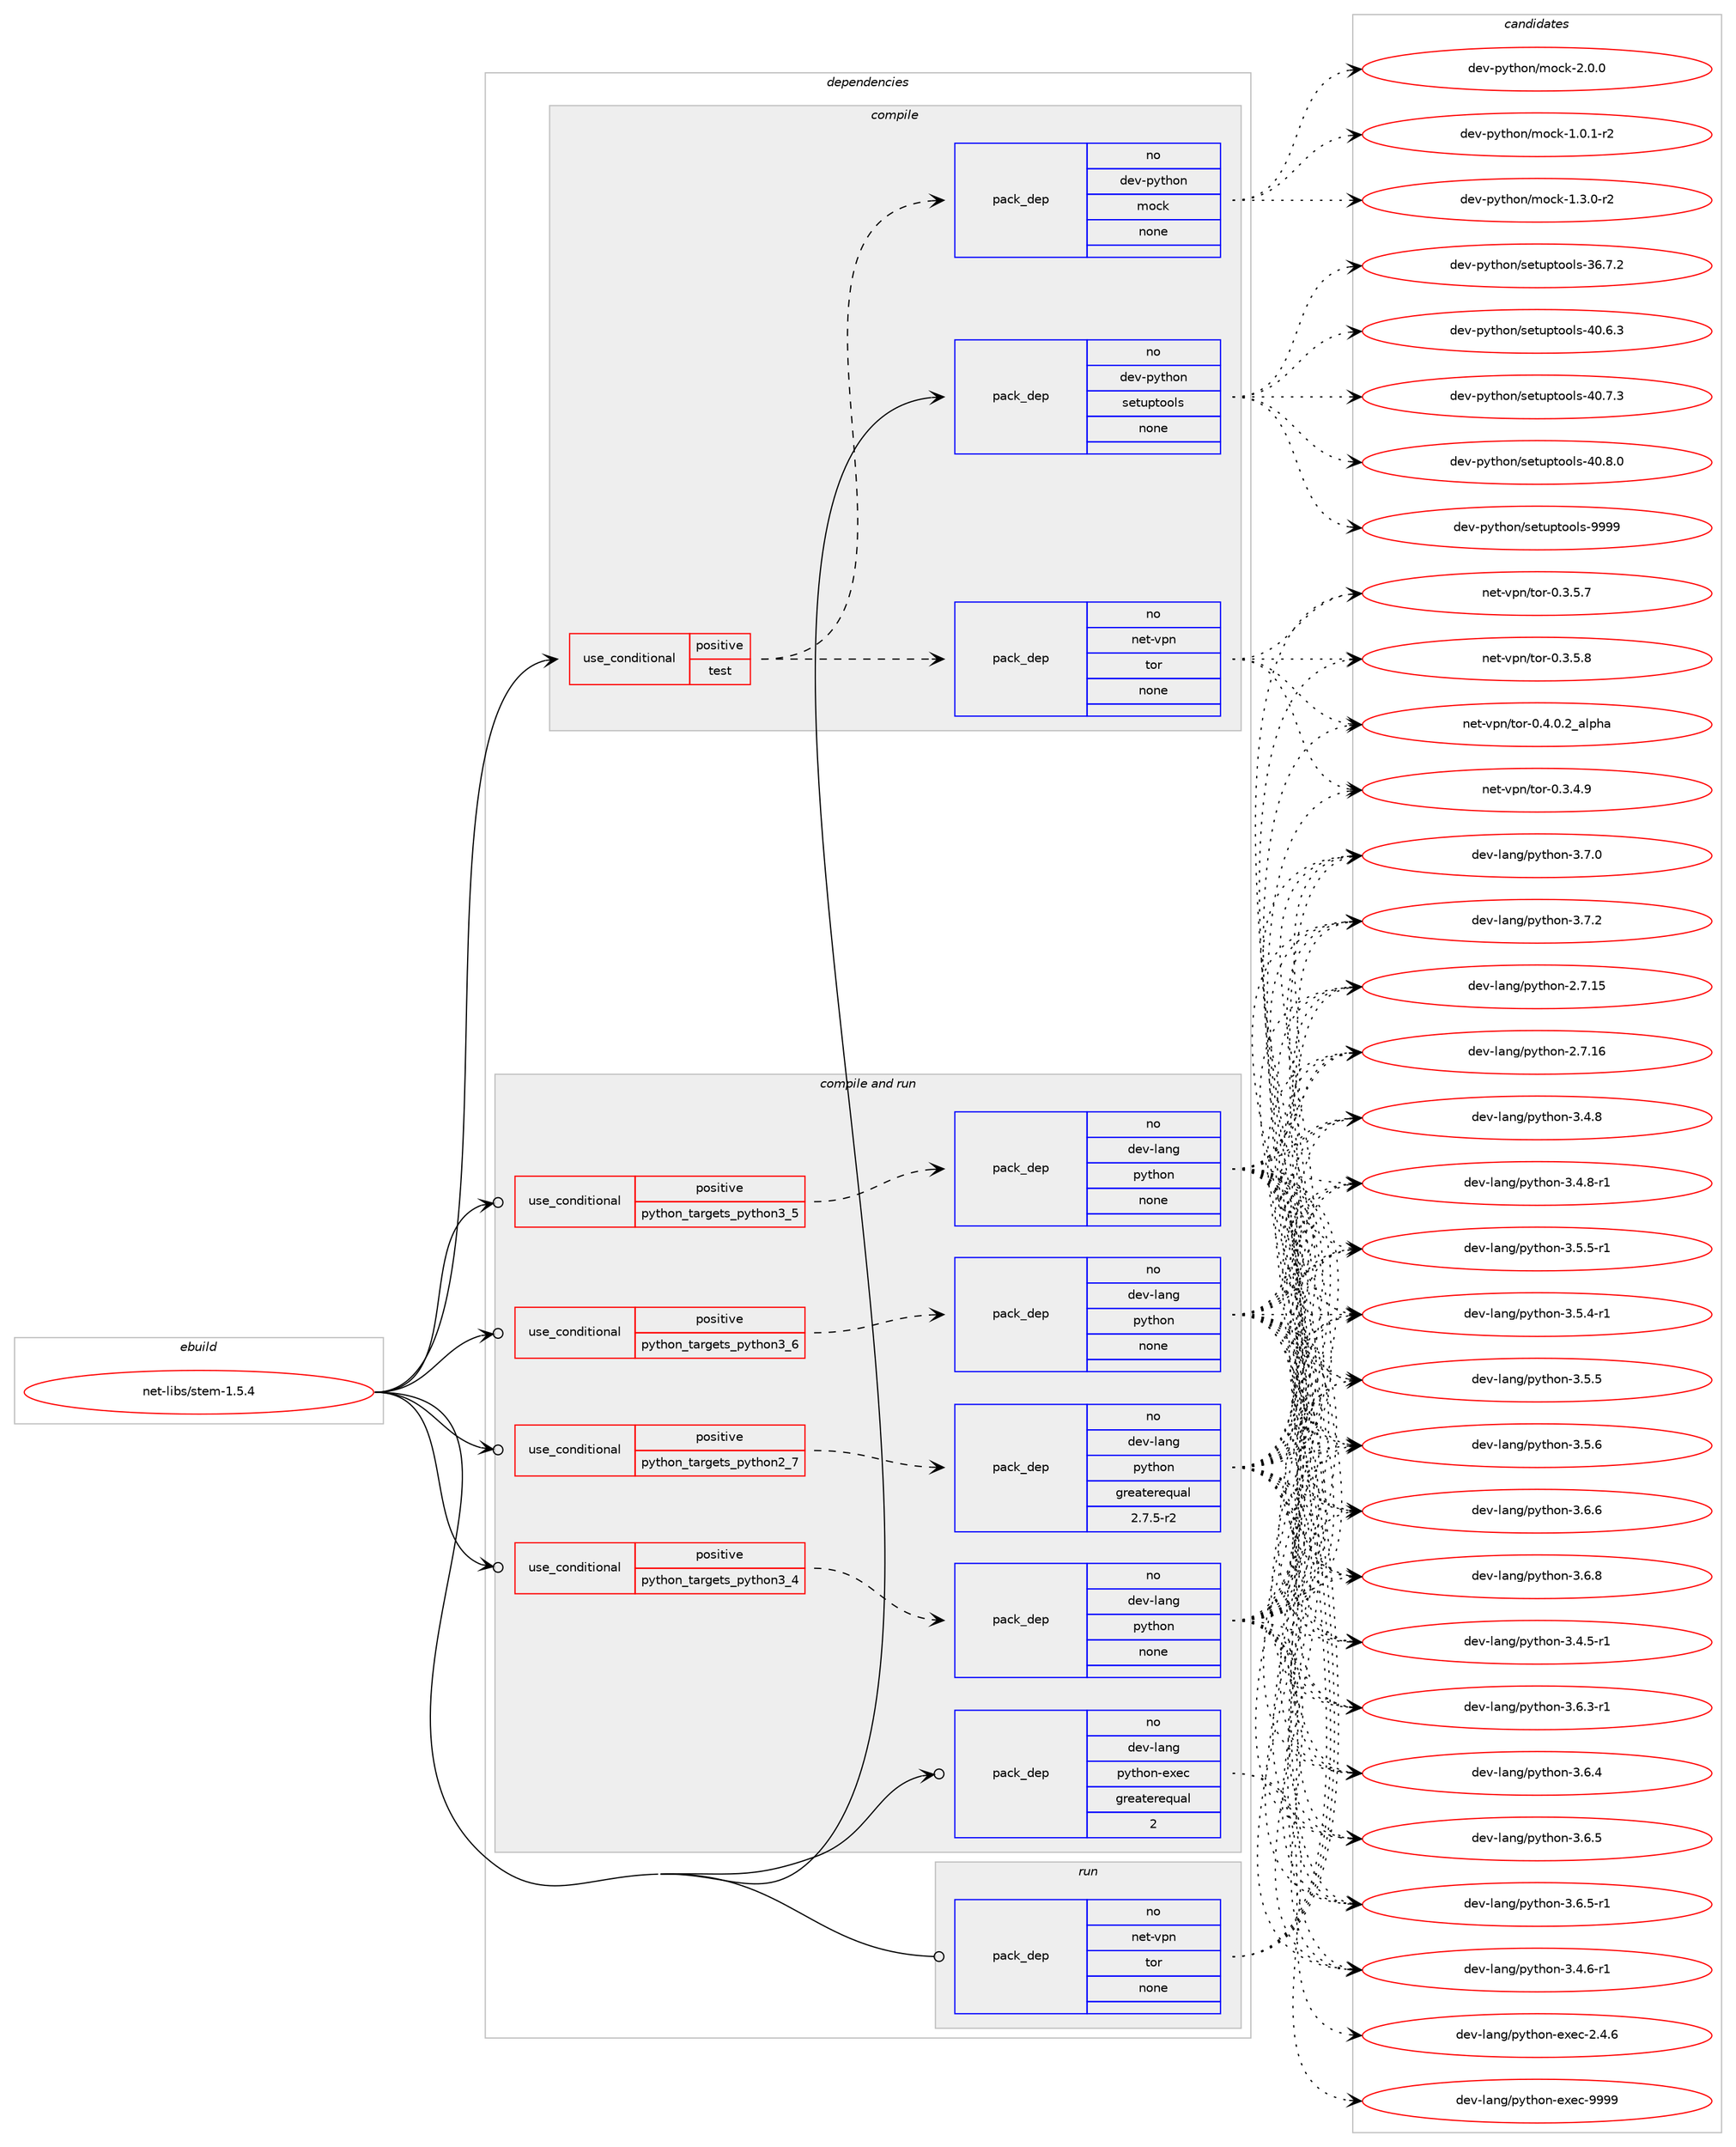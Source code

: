digraph prolog {

# *************
# Graph options
# *************

newrank=true;
concentrate=true;
compound=true;
graph [rankdir=LR,fontname=Helvetica,fontsize=10,ranksep=1.5];#, ranksep=2.5, nodesep=0.2];
edge  [arrowhead=vee];
node  [fontname=Helvetica,fontsize=10];

# **********
# The ebuild
# **********

subgraph cluster_leftcol {
color=gray;
rank=same;
label=<<i>ebuild</i>>;
id [label="net-libs/stem-1.5.4", color=red, width=4, href="../net-libs/stem-1.5.4.svg"];
}

# ****************
# The dependencies
# ****************

subgraph cluster_midcol {
color=gray;
label=<<i>dependencies</i>>;
subgraph cluster_compile {
fillcolor="#eeeeee";
style=filled;
label=<<i>compile</i>>;
subgraph cond446818 {
dependency1662072 [label=<<TABLE BORDER="0" CELLBORDER="1" CELLSPACING="0" CELLPADDING="4"><TR><TD ROWSPAN="3" CELLPADDING="10">use_conditional</TD></TR><TR><TD>positive</TD></TR><TR><TD>test</TD></TR></TABLE>>, shape=none, color=red];
subgraph pack1188259 {
dependency1662073 [label=<<TABLE BORDER="0" CELLBORDER="1" CELLSPACING="0" CELLPADDING="4" WIDTH="220"><TR><TD ROWSPAN="6" CELLPADDING="30">pack_dep</TD></TR><TR><TD WIDTH="110">no</TD></TR><TR><TD>dev-python</TD></TR><TR><TD>mock</TD></TR><TR><TD>none</TD></TR><TR><TD></TD></TR></TABLE>>, shape=none, color=blue];
}
dependency1662072:e -> dependency1662073:w [weight=20,style="dashed",arrowhead="vee"];
subgraph pack1188260 {
dependency1662074 [label=<<TABLE BORDER="0" CELLBORDER="1" CELLSPACING="0" CELLPADDING="4" WIDTH="220"><TR><TD ROWSPAN="6" CELLPADDING="30">pack_dep</TD></TR><TR><TD WIDTH="110">no</TD></TR><TR><TD>net-vpn</TD></TR><TR><TD>tor</TD></TR><TR><TD>none</TD></TR><TR><TD></TD></TR></TABLE>>, shape=none, color=blue];
}
dependency1662072:e -> dependency1662074:w [weight=20,style="dashed",arrowhead="vee"];
}
id:e -> dependency1662072:w [weight=20,style="solid",arrowhead="vee"];
subgraph pack1188261 {
dependency1662075 [label=<<TABLE BORDER="0" CELLBORDER="1" CELLSPACING="0" CELLPADDING="4" WIDTH="220"><TR><TD ROWSPAN="6" CELLPADDING="30">pack_dep</TD></TR><TR><TD WIDTH="110">no</TD></TR><TR><TD>dev-python</TD></TR><TR><TD>setuptools</TD></TR><TR><TD>none</TD></TR><TR><TD></TD></TR></TABLE>>, shape=none, color=blue];
}
id:e -> dependency1662075:w [weight=20,style="solid",arrowhead="vee"];
}
subgraph cluster_compileandrun {
fillcolor="#eeeeee";
style=filled;
label=<<i>compile and run</i>>;
subgraph cond446819 {
dependency1662076 [label=<<TABLE BORDER="0" CELLBORDER="1" CELLSPACING="0" CELLPADDING="4"><TR><TD ROWSPAN="3" CELLPADDING="10">use_conditional</TD></TR><TR><TD>positive</TD></TR><TR><TD>python_targets_python2_7</TD></TR></TABLE>>, shape=none, color=red];
subgraph pack1188262 {
dependency1662077 [label=<<TABLE BORDER="0" CELLBORDER="1" CELLSPACING="0" CELLPADDING="4" WIDTH="220"><TR><TD ROWSPAN="6" CELLPADDING="30">pack_dep</TD></TR><TR><TD WIDTH="110">no</TD></TR><TR><TD>dev-lang</TD></TR><TR><TD>python</TD></TR><TR><TD>greaterequal</TD></TR><TR><TD>2.7.5-r2</TD></TR></TABLE>>, shape=none, color=blue];
}
dependency1662076:e -> dependency1662077:w [weight=20,style="dashed",arrowhead="vee"];
}
id:e -> dependency1662076:w [weight=20,style="solid",arrowhead="odotvee"];
subgraph cond446820 {
dependency1662078 [label=<<TABLE BORDER="0" CELLBORDER="1" CELLSPACING="0" CELLPADDING="4"><TR><TD ROWSPAN="3" CELLPADDING="10">use_conditional</TD></TR><TR><TD>positive</TD></TR><TR><TD>python_targets_python3_4</TD></TR></TABLE>>, shape=none, color=red];
subgraph pack1188263 {
dependency1662079 [label=<<TABLE BORDER="0" CELLBORDER="1" CELLSPACING="0" CELLPADDING="4" WIDTH="220"><TR><TD ROWSPAN="6" CELLPADDING="30">pack_dep</TD></TR><TR><TD WIDTH="110">no</TD></TR><TR><TD>dev-lang</TD></TR><TR><TD>python</TD></TR><TR><TD>none</TD></TR><TR><TD></TD></TR></TABLE>>, shape=none, color=blue];
}
dependency1662078:e -> dependency1662079:w [weight=20,style="dashed",arrowhead="vee"];
}
id:e -> dependency1662078:w [weight=20,style="solid",arrowhead="odotvee"];
subgraph cond446821 {
dependency1662080 [label=<<TABLE BORDER="0" CELLBORDER="1" CELLSPACING="0" CELLPADDING="4"><TR><TD ROWSPAN="3" CELLPADDING="10">use_conditional</TD></TR><TR><TD>positive</TD></TR><TR><TD>python_targets_python3_5</TD></TR></TABLE>>, shape=none, color=red];
subgraph pack1188264 {
dependency1662081 [label=<<TABLE BORDER="0" CELLBORDER="1" CELLSPACING="0" CELLPADDING="4" WIDTH="220"><TR><TD ROWSPAN="6" CELLPADDING="30">pack_dep</TD></TR><TR><TD WIDTH="110">no</TD></TR><TR><TD>dev-lang</TD></TR><TR><TD>python</TD></TR><TR><TD>none</TD></TR><TR><TD></TD></TR></TABLE>>, shape=none, color=blue];
}
dependency1662080:e -> dependency1662081:w [weight=20,style="dashed",arrowhead="vee"];
}
id:e -> dependency1662080:w [weight=20,style="solid",arrowhead="odotvee"];
subgraph cond446822 {
dependency1662082 [label=<<TABLE BORDER="0" CELLBORDER="1" CELLSPACING="0" CELLPADDING="4"><TR><TD ROWSPAN="3" CELLPADDING="10">use_conditional</TD></TR><TR><TD>positive</TD></TR><TR><TD>python_targets_python3_6</TD></TR></TABLE>>, shape=none, color=red];
subgraph pack1188265 {
dependency1662083 [label=<<TABLE BORDER="0" CELLBORDER="1" CELLSPACING="0" CELLPADDING="4" WIDTH="220"><TR><TD ROWSPAN="6" CELLPADDING="30">pack_dep</TD></TR><TR><TD WIDTH="110">no</TD></TR><TR><TD>dev-lang</TD></TR><TR><TD>python</TD></TR><TR><TD>none</TD></TR><TR><TD></TD></TR></TABLE>>, shape=none, color=blue];
}
dependency1662082:e -> dependency1662083:w [weight=20,style="dashed",arrowhead="vee"];
}
id:e -> dependency1662082:w [weight=20,style="solid",arrowhead="odotvee"];
subgraph pack1188266 {
dependency1662084 [label=<<TABLE BORDER="0" CELLBORDER="1" CELLSPACING="0" CELLPADDING="4" WIDTH="220"><TR><TD ROWSPAN="6" CELLPADDING="30">pack_dep</TD></TR><TR><TD WIDTH="110">no</TD></TR><TR><TD>dev-lang</TD></TR><TR><TD>python-exec</TD></TR><TR><TD>greaterequal</TD></TR><TR><TD>2</TD></TR></TABLE>>, shape=none, color=blue];
}
id:e -> dependency1662084:w [weight=20,style="solid",arrowhead="odotvee"];
}
subgraph cluster_run {
fillcolor="#eeeeee";
style=filled;
label=<<i>run</i>>;
subgraph pack1188267 {
dependency1662085 [label=<<TABLE BORDER="0" CELLBORDER="1" CELLSPACING="0" CELLPADDING="4" WIDTH="220"><TR><TD ROWSPAN="6" CELLPADDING="30">pack_dep</TD></TR><TR><TD WIDTH="110">no</TD></TR><TR><TD>net-vpn</TD></TR><TR><TD>tor</TD></TR><TR><TD>none</TD></TR><TR><TD></TD></TR></TABLE>>, shape=none, color=blue];
}
id:e -> dependency1662085:w [weight=20,style="solid",arrowhead="odot"];
}
}

# **************
# The candidates
# **************

subgraph cluster_choices {
rank=same;
color=gray;
label=<<i>candidates</i>>;

subgraph choice1188259 {
color=black;
nodesep=1;
choice1001011184511212111610411111047109111991074549464846494511450 [label="dev-python/mock-1.0.1-r2", color=red, width=4,href="../dev-python/mock-1.0.1-r2.svg"];
choice1001011184511212111610411111047109111991074549465146484511450 [label="dev-python/mock-1.3.0-r2", color=red, width=4,href="../dev-python/mock-1.3.0-r2.svg"];
choice100101118451121211161041111104710911199107455046484648 [label="dev-python/mock-2.0.0", color=red, width=4,href="../dev-python/mock-2.0.0.svg"];
dependency1662073:e -> choice1001011184511212111610411111047109111991074549464846494511450:w [style=dotted,weight="100"];
dependency1662073:e -> choice1001011184511212111610411111047109111991074549465146484511450:w [style=dotted,weight="100"];
dependency1662073:e -> choice100101118451121211161041111104710911199107455046484648:w [style=dotted,weight="100"];
}
subgraph choice1188260 {
color=black;
nodesep=1;
choice11010111645118112110471161111144548465146524657 [label="net-vpn/tor-0.3.4.9", color=red, width=4,href="../net-vpn/tor-0.3.4.9.svg"];
choice11010111645118112110471161111144548465146534655 [label="net-vpn/tor-0.3.5.7", color=red, width=4,href="../net-vpn/tor-0.3.5.7.svg"];
choice11010111645118112110471161111144548465146534656 [label="net-vpn/tor-0.3.5.8", color=red, width=4,href="../net-vpn/tor-0.3.5.8.svg"];
choice11010111645118112110471161111144548465246484650959710811210497 [label="net-vpn/tor-0.4.0.2_alpha", color=red, width=4,href="../net-vpn/tor-0.4.0.2_alpha.svg"];
dependency1662074:e -> choice11010111645118112110471161111144548465146524657:w [style=dotted,weight="100"];
dependency1662074:e -> choice11010111645118112110471161111144548465146534655:w [style=dotted,weight="100"];
dependency1662074:e -> choice11010111645118112110471161111144548465146534656:w [style=dotted,weight="100"];
dependency1662074:e -> choice11010111645118112110471161111144548465246484650959710811210497:w [style=dotted,weight="100"];
}
subgraph choice1188261 {
color=black;
nodesep=1;
choice100101118451121211161041111104711510111611711211611111110811545515446554650 [label="dev-python/setuptools-36.7.2", color=red, width=4,href="../dev-python/setuptools-36.7.2.svg"];
choice100101118451121211161041111104711510111611711211611111110811545524846544651 [label="dev-python/setuptools-40.6.3", color=red, width=4,href="../dev-python/setuptools-40.6.3.svg"];
choice100101118451121211161041111104711510111611711211611111110811545524846554651 [label="dev-python/setuptools-40.7.3", color=red, width=4,href="../dev-python/setuptools-40.7.3.svg"];
choice100101118451121211161041111104711510111611711211611111110811545524846564648 [label="dev-python/setuptools-40.8.0", color=red, width=4,href="../dev-python/setuptools-40.8.0.svg"];
choice10010111845112121116104111110471151011161171121161111111081154557575757 [label="dev-python/setuptools-9999", color=red, width=4,href="../dev-python/setuptools-9999.svg"];
dependency1662075:e -> choice100101118451121211161041111104711510111611711211611111110811545515446554650:w [style=dotted,weight="100"];
dependency1662075:e -> choice100101118451121211161041111104711510111611711211611111110811545524846544651:w [style=dotted,weight="100"];
dependency1662075:e -> choice100101118451121211161041111104711510111611711211611111110811545524846554651:w [style=dotted,weight="100"];
dependency1662075:e -> choice100101118451121211161041111104711510111611711211611111110811545524846564648:w [style=dotted,weight="100"];
dependency1662075:e -> choice10010111845112121116104111110471151011161171121161111111081154557575757:w [style=dotted,weight="100"];
}
subgraph choice1188262 {
color=black;
nodesep=1;
choice10010111845108971101034711212111610411111045504655464953 [label="dev-lang/python-2.7.15", color=red, width=4,href="../dev-lang/python-2.7.15.svg"];
choice10010111845108971101034711212111610411111045504655464954 [label="dev-lang/python-2.7.16", color=red, width=4,href="../dev-lang/python-2.7.16.svg"];
choice1001011184510897110103471121211161041111104551465246534511449 [label="dev-lang/python-3.4.5-r1", color=red, width=4,href="../dev-lang/python-3.4.5-r1.svg"];
choice1001011184510897110103471121211161041111104551465246544511449 [label="dev-lang/python-3.4.6-r1", color=red, width=4,href="../dev-lang/python-3.4.6-r1.svg"];
choice100101118451089711010347112121116104111110455146524656 [label="dev-lang/python-3.4.8", color=red, width=4,href="../dev-lang/python-3.4.8.svg"];
choice1001011184510897110103471121211161041111104551465246564511449 [label="dev-lang/python-3.4.8-r1", color=red, width=4,href="../dev-lang/python-3.4.8-r1.svg"];
choice1001011184510897110103471121211161041111104551465346524511449 [label="dev-lang/python-3.5.4-r1", color=red, width=4,href="../dev-lang/python-3.5.4-r1.svg"];
choice100101118451089711010347112121116104111110455146534653 [label="dev-lang/python-3.5.5", color=red, width=4,href="../dev-lang/python-3.5.5.svg"];
choice1001011184510897110103471121211161041111104551465346534511449 [label="dev-lang/python-3.5.5-r1", color=red, width=4,href="../dev-lang/python-3.5.5-r1.svg"];
choice100101118451089711010347112121116104111110455146534654 [label="dev-lang/python-3.5.6", color=red, width=4,href="../dev-lang/python-3.5.6.svg"];
choice1001011184510897110103471121211161041111104551465446514511449 [label="dev-lang/python-3.6.3-r1", color=red, width=4,href="../dev-lang/python-3.6.3-r1.svg"];
choice100101118451089711010347112121116104111110455146544652 [label="dev-lang/python-3.6.4", color=red, width=4,href="../dev-lang/python-3.6.4.svg"];
choice100101118451089711010347112121116104111110455146544653 [label="dev-lang/python-3.6.5", color=red, width=4,href="../dev-lang/python-3.6.5.svg"];
choice1001011184510897110103471121211161041111104551465446534511449 [label="dev-lang/python-3.6.5-r1", color=red, width=4,href="../dev-lang/python-3.6.5-r1.svg"];
choice100101118451089711010347112121116104111110455146544654 [label="dev-lang/python-3.6.6", color=red, width=4,href="../dev-lang/python-3.6.6.svg"];
choice100101118451089711010347112121116104111110455146544656 [label="dev-lang/python-3.6.8", color=red, width=4,href="../dev-lang/python-3.6.8.svg"];
choice100101118451089711010347112121116104111110455146554648 [label="dev-lang/python-3.7.0", color=red, width=4,href="../dev-lang/python-3.7.0.svg"];
choice100101118451089711010347112121116104111110455146554650 [label="dev-lang/python-3.7.2", color=red, width=4,href="../dev-lang/python-3.7.2.svg"];
dependency1662077:e -> choice10010111845108971101034711212111610411111045504655464953:w [style=dotted,weight="100"];
dependency1662077:e -> choice10010111845108971101034711212111610411111045504655464954:w [style=dotted,weight="100"];
dependency1662077:e -> choice1001011184510897110103471121211161041111104551465246534511449:w [style=dotted,weight="100"];
dependency1662077:e -> choice1001011184510897110103471121211161041111104551465246544511449:w [style=dotted,weight="100"];
dependency1662077:e -> choice100101118451089711010347112121116104111110455146524656:w [style=dotted,weight="100"];
dependency1662077:e -> choice1001011184510897110103471121211161041111104551465246564511449:w [style=dotted,weight="100"];
dependency1662077:e -> choice1001011184510897110103471121211161041111104551465346524511449:w [style=dotted,weight="100"];
dependency1662077:e -> choice100101118451089711010347112121116104111110455146534653:w [style=dotted,weight="100"];
dependency1662077:e -> choice1001011184510897110103471121211161041111104551465346534511449:w [style=dotted,weight="100"];
dependency1662077:e -> choice100101118451089711010347112121116104111110455146534654:w [style=dotted,weight="100"];
dependency1662077:e -> choice1001011184510897110103471121211161041111104551465446514511449:w [style=dotted,weight="100"];
dependency1662077:e -> choice100101118451089711010347112121116104111110455146544652:w [style=dotted,weight="100"];
dependency1662077:e -> choice100101118451089711010347112121116104111110455146544653:w [style=dotted,weight="100"];
dependency1662077:e -> choice1001011184510897110103471121211161041111104551465446534511449:w [style=dotted,weight="100"];
dependency1662077:e -> choice100101118451089711010347112121116104111110455146544654:w [style=dotted,weight="100"];
dependency1662077:e -> choice100101118451089711010347112121116104111110455146544656:w [style=dotted,weight="100"];
dependency1662077:e -> choice100101118451089711010347112121116104111110455146554648:w [style=dotted,weight="100"];
dependency1662077:e -> choice100101118451089711010347112121116104111110455146554650:w [style=dotted,weight="100"];
}
subgraph choice1188263 {
color=black;
nodesep=1;
choice10010111845108971101034711212111610411111045504655464953 [label="dev-lang/python-2.7.15", color=red, width=4,href="../dev-lang/python-2.7.15.svg"];
choice10010111845108971101034711212111610411111045504655464954 [label="dev-lang/python-2.7.16", color=red, width=4,href="../dev-lang/python-2.7.16.svg"];
choice1001011184510897110103471121211161041111104551465246534511449 [label="dev-lang/python-3.4.5-r1", color=red, width=4,href="../dev-lang/python-3.4.5-r1.svg"];
choice1001011184510897110103471121211161041111104551465246544511449 [label="dev-lang/python-3.4.6-r1", color=red, width=4,href="../dev-lang/python-3.4.6-r1.svg"];
choice100101118451089711010347112121116104111110455146524656 [label="dev-lang/python-3.4.8", color=red, width=4,href="../dev-lang/python-3.4.8.svg"];
choice1001011184510897110103471121211161041111104551465246564511449 [label="dev-lang/python-3.4.8-r1", color=red, width=4,href="../dev-lang/python-3.4.8-r1.svg"];
choice1001011184510897110103471121211161041111104551465346524511449 [label="dev-lang/python-3.5.4-r1", color=red, width=4,href="../dev-lang/python-3.5.4-r1.svg"];
choice100101118451089711010347112121116104111110455146534653 [label="dev-lang/python-3.5.5", color=red, width=4,href="../dev-lang/python-3.5.5.svg"];
choice1001011184510897110103471121211161041111104551465346534511449 [label="dev-lang/python-3.5.5-r1", color=red, width=4,href="../dev-lang/python-3.5.5-r1.svg"];
choice100101118451089711010347112121116104111110455146534654 [label="dev-lang/python-3.5.6", color=red, width=4,href="../dev-lang/python-3.5.6.svg"];
choice1001011184510897110103471121211161041111104551465446514511449 [label="dev-lang/python-3.6.3-r1", color=red, width=4,href="../dev-lang/python-3.6.3-r1.svg"];
choice100101118451089711010347112121116104111110455146544652 [label="dev-lang/python-3.6.4", color=red, width=4,href="../dev-lang/python-3.6.4.svg"];
choice100101118451089711010347112121116104111110455146544653 [label="dev-lang/python-3.6.5", color=red, width=4,href="../dev-lang/python-3.6.5.svg"];
choice1001011184510897110103471121211161041111104551465446534511449 [label="dev-lang/python-3.6.5-r1", color=red, width=4,href="../dev-lang/python-3.6.5-r1.svg"];
choice100101118451089711010347112121116104111110455146544654 [label="dev-lang/python-3.6.6", color=red, width=4,href="../dev-lang/python-3.6.6.svg"];
choice100101118451089711010347112121116104111110455146544656 [label="dev-lang/python-3.6.8", color=red, width=4,href="../dev-lang/python-3.6.8.svg"];
choice100101118451089711010347112121116104111110455146554648 [label="dev-lang/python-3.7.0", color=red, width=4,href="../dev-lang/python-3.7.0.svg"];
choice100101118451089711010347112121116104111110455146554650 [label="dev-lang/python-3.7.2", color=red, width=4,href="../dev-lang/python-3.7.2.svg"];
dependency1662079:e -> choice10010111845108971101034711212111610411111045504655464953:w [style=dotted,weight="100"];
dependency1662079:e -> choice10010111845108971101034711212111610411111045504655464954:w [style=dotted,weight="100"];
dependency1662079:e -> choice1001011184510897110103471121211161041111104551465246534511449:w [style=dotted,weight="100"];
dependency1662079:e -> choice1001011184510897110103471121211161041111104551465246544511449:w [style=dotted,weight="100"];
dependency1662079:e -> choice100101118451089711010347112121116104111110455146524656:w [style=dotted,weight="100"];
dependency1662079:e -> choice1001011184510897110103471121211161041111104551465246564511449:w [style=dotted,weight="100"];
dependency1662079:e -> choice1001011184510897110103471121211161041111104551465346524511449:w [style=dotted,weight="100"];
dependency1662079:e -> choice100101118451089711010347112121116104111110455146534653:w [style=dotted,weight="100"];
dependency1662079:e -> choice1001011184510897110103471121211161041111104551465346534511449:w [style=dotted,weight="100"];
dependency1662079:e -> choice100101118451089711010347112121116104111110455146534654:w [style=dotted,weight="100"];
dependency1662079:e -> choice1001011184510897110103471121211161041111104551465446514511449:w [style=dotted,weight="100"];
dependency1662079:e -> choice100101118451089711010347112121116104111110455146544652:w [style=dotted,weight="100"];
dependency1662079:e -> choice100101118451089711010347112121116104111110455146544653:w [style=dotted,weight="100"];
dependency1662079:e -> choice1001011184510897110103471121211161041111104551465446534511449:w [style=dotted,weight="100"];
dependency1662079:e -> choice100101118451089711010347112121116104111110455146544654:w [style=dotted,weight="100"];
dependency1662079:e -> choice100101118451089711010347112121116104111110455146544656:w [style=dotted,weight="100"];
dependency1662079:e -> choice100101118451089711010347112121116104111110455146554648:w [style=dotted,weight="100"];
dependency1662079:e -> choice100101118451089711010347112121116104111110455146554650:w [style=dotted,weight="100"];
}
subgraph choice1188264 {
color=black;
nodesep=1;
choice10010111845108971101034711212111610411111045504655464953 [label="dev-lang/python-2.7.15", color=red, width=4,href="../dev-lang/python-2.7.15.svg"];
choice10010111845108971101034711212111610411111045504655464954 [label="dev-lang/python-2.7.16", color=red, width=4,href="../dev-lang/python-2.7.16.svg"];
choice1001011184510897110103471121211161041111104551465246534511449 [label="dev-lang/python-3.4.5-r1", color=red, width=4,href="../dev-lang/python-3.4.5-r1.svg"];
choice1001011184510897110103471121211161041111104551465246544511449 [label="dev-lang/python-3.4.6-r1", color=red, width=4,href="../dev-lang/python-3.4.6-r1.svg"];
choice100101118451089711010347112121116104111110455146524656 [label="dev-lang/python-3.4.8", color=red, width=4,href="../dev-lang/python-3.4.8.svg"];
choice1001011184510897110103471121211161041111104551465246564511449 [label="dev-lang/python-3.4.8-r1", color=red, width=4,href="../dev-lang/python-3.4.8-r1.svg"];
choice1001011184510897110103471121211161041111104551465346524511449 [label="dev-lang/python-3.5.4-r1", color=red, width=4,href="../dev-lang/python-3.5.4-r1.svg"];
choice100101118451089711010347112121116104111110455146534653 [label="dev-lang/python-3.5.5", color=red, width=4,href="../dev-lang/python-3.5.5.svg"];
choice1001011184510897110103471121211161041111104551465346534511449 [label="dev-lang/python-3.5.5-r1", color=red, width=4,href="../dev-lang/python-3.5.5-r1.svg"];
choice100101118451089711010347112121116104111110455146534654 [label="dev-lang/python-3.5.6", color=red, width=4,href="../dev-lang/python-3.5.6.svg"];
choice1001011184510897110103471121211161041111104551465446514511449 [label="dev-lang/python-3.6.3-r1", color=red, width=4,href="../dev-lang/python-3.6.3-r1.svg"];
choice100101118451089711010347112121116104111110455146544652 [label="dev-lang/python-3.6.4", color=red, width=4,href="../dev-lang/python-3.6.4.svg"];
choice100101118451089711010347112121116104111110455146544653 [label="dev-lang/python-3.6.5", color=red, width=4,href="../dev-lang/python-3.6.5.svg"];
choice1001011184510897110103471121211161041111104551465446534511449 [label="dev-lang/python-3.6.5-r1", color=red, width=4,href="../dev-lang/python-3.6.5-r1.svg"];
choice100101118451089711010347112121116104111110455146544654 [label="dev-lang/python-3.6.6", color=red, width=4,href="../dev-lang/python-3.6.6.svg"];
choice100101118451089711010347112121116104111110455146544656 [label="dev-lang/python-3.6.8", color=red, width=4,href="../dev-lang/python-3.6.8.svg"];
choice100101118451089711010347112121116104111110455146554648 [label="dev-lang/python-3.7.0", color=red, width=4,href="../dev-lang/python-3.7.0.svg"];
choice100101118451089711010347112121116104111110455146554650 [label="dev-lang/python-3.7.2", color=red, width=4,href="../dev-lang/python-3.7.2.svg"];
dependency1662081:e -> choice10010111845108971101034711212111610411111045504655464953:w [style=dotted,weight="100"];
dependency1662081:e -> choice10010111845108971101034711212111610411111045504655464954:w [style=dotted,weight="100"];
dependency1662081:e -> choice1001011184510897110103471121211161041111104551465246534511449:w [style=dotted,weight="100"];
dependency1662081:e -> choice1001011184510897110103471121211161041111104551465246544511449:w [style=dotted,weight="100"];
dependency1662081:e -> choice100101118451089711010347112121116104111110455146524656:w [style=dotted,weight="100"];
dependency1662081:e -> choice1001011184510897110103471121211161041111104551465246564511449:w [style=dotted,weight="100"];
dependency1662081:e -> choice1001011184510897110103471121211161041111104551465346524511449:w [style=dotted,weight="100"];
dependency1662081:e -> choice100101118451089711010347112121116104111110455146534653:w [style=dotted,weight="100"];
dependency1662081:e -> choice1001011184510897110103471121211161041111104551465346534511449:w [style=dotted,weight="100"];
dependency1662081:e -> choice100101118451089711010347112121116104111110455146534654:w [style=dotted,weight="100"];
dependency1662081:e -> choice1001011184510897110103471121211161041111104551465446514511449:w [style=dotted,weight="100"];
dependency1662081:e -> choice100101118451089711010347112121116104111110455146544652:w [style=dotted,weight="100"];
dependency1662081:e -> choice100101118451089711010347112121116104111110455146544653:w [style=dotted,weight="100"];
dependency1662081:e -> choice1001011184510897110103471121211161041111104551465446534511449:w [style=dotted,weight="100"];
dependency1662081:e -> choice100101118451089711010347112121116104111110455146544654:w [style=dotted,weight="100"];
dependency1662081:e -> choice100101118451089711010347112121116104111110455146544656:w [style=dotted,weight="100"];
dependency1662081:e -> choice100101118451089711010347112121116104111110455146554648:w [style=dotted,weight="100"];
dependency1662081:e -> choice100101118451089711010347112121116104111110455146554650:w [style=dotted,weight="100"];
}
subgraph choice1188265 {
color=black;
nodesep=1;
choice10010111845108971101034711212111610411111045504655464953 [label="dev-lang/python-2.7.15", color=red, width=4,href="../dev-lang/python-2.7.15.svg"];
choice10010111845108971101034711212111610411111045504655464954 [label="dev-lang/python-2.7.16", color=red, width=4,href="../dev-lang/python-2.7.16.svg"];
choice1001011184510897110103471121211161041111104551465246534511449 [label="dev-lang/python-3.4.5-r1", color=red, width=4,href="../dev-lang/python-3.4.5-r1.svg"];
choice1001011184510897110103471121211161041111104551465246544511449 [label="dev-lang/python-3.4.6-r1", color=red, width=4,href="../dev-lang/python-3.4.6-r1.svg"];
choice100101118451089711010347112121116104111110455146524656 [label="dev-lang/python-3.4.8", color=red, width=4,href="../dev-lang/python-3.4.8.svg"];
choice1001011184510897110103471121211161041111104551465246564511449 [label="dev-lang/python-3.4.8-r1", color=red, width=4,href="../dev-lang/python-3.4.8-r1.svg"];
choice1001011184510897110103471121211161041111104551465346524511449 [label="dev-lang/python-3.5.4-r1", color=red, width=4,href="../dev-lang/python-3.5.4-r1.svg"];
choice100101118451089711010347112121116104111110455146534653 [label="dev-lang/python-3.5.5", color=red, width=4,href="../dev-lang/python-3.5.5.svg"];
choice1001011184510897110103471121211161041111104551465346534511449 [label="dev-lang/python-3.5.5-r1", color=red, width=4,href="../dev-lang/python-3.5.5-r1.svg"];
choice100101118451089711010347112121116104111110455146534654 [label="dev-lang/python-3.5.6", color=red, width=4,href="../dev-lang/python-3.5.6.svg"];
choice1001011184510897110103471121211161041111104551465446514511449 [label="dev-lang/python-3.6.3-r1", color=red, width=4,href="../dev-lang/python-3.6.3-r1.svg"];
choice100101118451089711010347112121116104111110455146544652 [label="dev-lang/python-3.6.4", color=red, width=4,href="../dev-lang/python-3.6.4.svg"];
choice100101118451089711010347112121116104111110455146544653 [label="dev-lang/python-3.6.5", color=red, width=4,href="../dev-lang/python-3.6.5.svg"];
choice1001011184510897110103471121211161041111104551465446534511449 [label="dev-lang/python-3.6.5-r1", color=red, width=4,href="../dev-lang/python-3.6.5-r1.svg"];
choice100101118451089711010347112121116104111110455146544654 [label="dev-lang/python-3.6.6", color=red, width=4,href="../dev-lang/python-3.6.6.svg"];
choice100101118451089711010347112121116104111110455146544656 [label="dev-lang/python-3.6.8", color=red, width=4,href="../dev-lang/python-3.6.8.svg"];
choice100101118451089711010347112121116104111110455146554648 [label="dev-lang/python-3.7.0", color=red, width=4,href="../dev-lang/python-3.7.0.svg"];
choice100101118451089711010347112121116104111110455146554650 [label="dev-lang/python-3.7.2", color=red, width=4,href="../dev-lang/python-3.7.2.svg"];
dependency1662083:e -> choice10010111845108971101034711212111610411111045504655464953:w [style=dotted,weight="100"];
dependency1662083:e -> choice10010111845108971101034711212111610411111045504655464954:w [style=dotted,weight="100"];
dependency1662083:e -> choice1001011184510897110103471121211161041111104551465246534511449:w [style=dotted,weight="100"];
dependency1662083:e -> choice1001011184510897110103471121211161041111104551465246544511449:w [style=dotted,weight="100"];
dependency1662083:e -> choice100101118451089711010347112121116104111110455146524656:w [style=dotted,weight="100"];
dependency1662083:e -> choice1001011184510897110103471121211161041111104551465246564511449:w [style=dotted,weight="100"];
dependency1662083:e -> choice1001011184510897110103471121211161041111104551465346524511449:w [style=dotted,weight="100"];
dependency1662083:e -> choice100101118451089711010347112121116104111110455146534653:w [style=dotted,weight="100"];
dependency1662083:e -> choice1001011184510897110103471121211161041111104551465346534511449:w [style=dotted,weight="100"];
dependency1662083:e -> choice100101118451089711010347112121116104111110455146534654:w [style=dotted,weight="100"];
dependency1662083:e -> choice1001011184510897110103471121211161041111104551465446514511449:w [style=dotted,weight="100"];
dependency1662083:e -> choice100101118451089711010347112121116104111110455146544652:w [style=dotted,weight="100"];
dependency1662083:e -> choice100101118451089711010347112121116104111110455146544653:w [style=dotted,weight="100"];
dependency1662083:e -> choice1001011184510897110103471121211161041111104551465446534511449:w [style=dotted,weight="100"];
dependency1662083:e -> choice100101118451089711010347112121116104111110455146544654:w [style=dotted,weight="100"];
dependency1662083:e -> choice100101118451089711010347112121116104111110455146544656:w [style=dotted,weight="100"];
dependency1662083:e -> choice100101118451089711010347112121116104111110455146554648:w [style=dotted,weight="100"];
dependency1662083:e -> choice100101118451089711010347112121116104111110455146554650:w [style=dotted,weight="100"];
}
subgraph choice1188266 {
color=black;
nodesep=1;
choice1001011184510897110103471121211161041111104510112010199455046524654 [label="dev-lang/python-exec-2.4.6", color=red, width=4,href="../dev-lang/python-exec-2.4.6.svg"];
choice10010111845108971101034711212111610411111045101120101994557575757 [label="dev-lang/python-exec-9999", color=red, width=4,href="../dev-lang/python-exec-9999.svg"];
dependency1662084:e -> choice1001011184510897110103471121211161041111104510112010199455046524654:w [style=dotted,weight="100"];
dependency1662084:e -> choice10010111845108971101034711212111610411111045101120101994557575757:w [style=dotted,weight="100"];
}
subgraph choice1188267 {
color=black;
nodesep=1;
choice11010111645118112110471161111144548465146524657 [label="net-vpn/tor-0.3.4.9", color=red, width=4,href="../net-vpn/tor-0.3.4.9.svg"];
choice11010111645118112110471161111144548465146534655 [label="net-vpn/tor-0.3.5.7", color=red, width=4,href="../net-vpn/tor-0.3.5.7.svg"];
choice11010111645118112110471161111144548465146534656 [label="net-vpn/tor-0.3.5.8", color=red, width=4,href="../net-vpn/tor-0.3.5.8.svg"];
choice11010111645118112110471161111144548465246484650959710811210497 [label="net-vpn/tor-0.4.0.2_alpha", color=red, width=4,href="../net-vpn/tor-0.4.0.2_alpha.svg"];
dependency1662085:e -> choice11010111645118112110471161111144548465146524657:w [style=dotted,weight="100"];
dependency1662085:e -> choice11010111645118112110471161111144548465146534655:w [style=dotted,weight="100"];
dependency1662085:e -> choice11010111645118112110471161111144548465146534656:w [style=dotted,weight="100"];
dependency1662085:e -> choice11010111645118112110471161111144548465246484650959710811210497:w [style=dotted,weight="100"];
}
}

}
